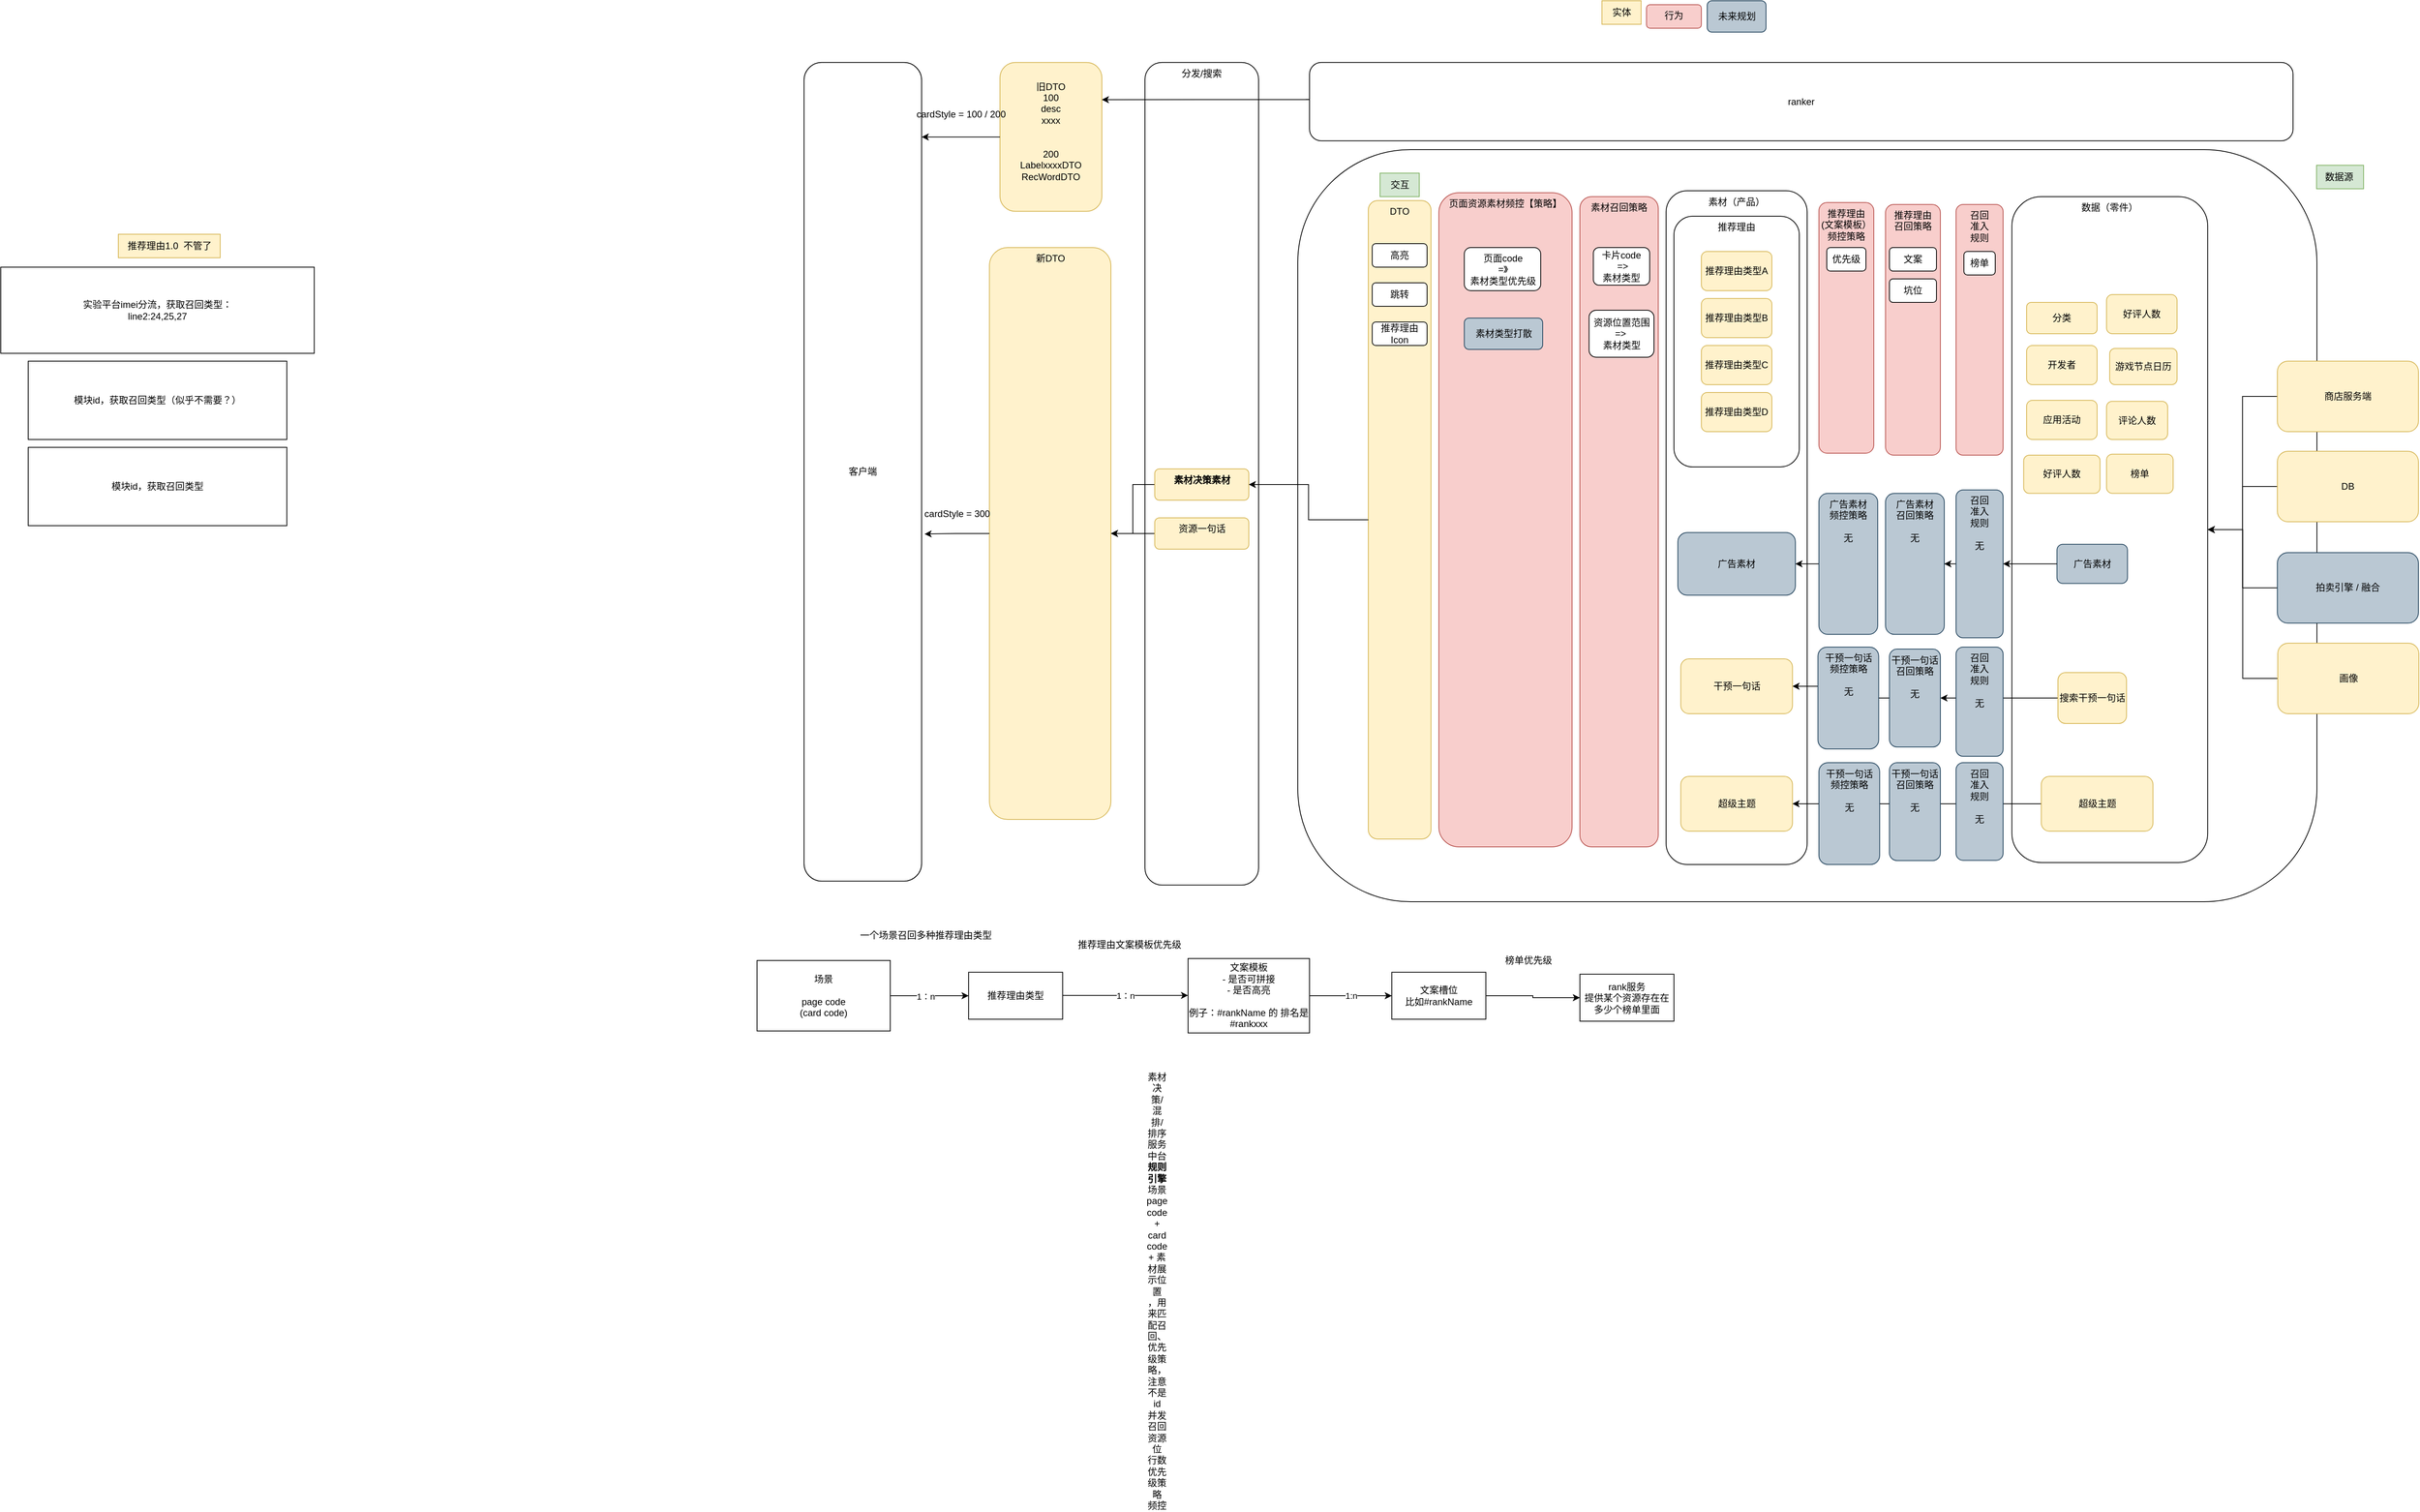 <mxfile version="24.8.6">
  <diagram name="第 1 页" id="8LxZiP1NVyg7wSqTXbnJ">
    <mxGraphModel dx="3703" dy="2252" grid="1" gridSize="10" guides="1" tooltips="1" connect="1" arrows="1" fold="1" page="1" pageScale="1" pageWidth="827" pageHeight="1169" math="0" shadow="0">
      <root>
        <mxCell id="0" />
        <mxCell id="1" parent="0" />
        <mxCell id="1YZOs5OkidO7PdD_BnGx-1" value=" " style="rounded=1;whiteSpace=wrap;html=1;" parent="1" vertex="1">
          <mxGeometry x="160" y="-50" width="1300.47" height="960" as="geometry" />
        </mxCell>
        <mxCell id="3B4yekNZGvFQ_pMUscjl-63" value="素材（产品）" style="rounded=1;whiteSpace=wrap;html=1;align=center;verticalAlign=top;" vertex="1" parent="1">
          <mxGeometry x="630" y="2.5" width="180" height="860" as="geometry" />
        </mxCell>
        <mxCell id="mTAsUbE7UdsPs39N6bfx-13" style="edgeStyle=orthogonalEdgeStyle;rounded=0;orthogonalLoop=1;jettySize=auto;html=1;entryX=1;entryY=0.5;entryDx=0;entryDy=0;" parent="1" source="1YZOs5OkidO7PdD_BnGx-4" target="1YZOs5OkidO7PdD_BnGx-39" edge="1">
          <mxGeometry relative="1" as="geometry" />
        </mxCell>
        <mxCell id="1YZOs5OkidO7PdD_BnGx-4" value="拍卖引擎 / 融合" style="rounded=1;whiteSpace=wrap;html=1;fillColor=#bac8d3;strokeColor=#23445d;" parent="1" vertex="1">
          <mxGeometry x="1410" y="464.38" width="180" height="90" as="geometry" />
        </mxCell>
        <mxCell id="1YZOs5OkidO7PdD_BnGx-7" value="客户端" style="rounded=1;whiteSpace=wrap;html=1;" parent="1" vertex="1">
          <mxGeometry x="-470" y="-161.25" width="150" height="1045" as="geometry" />
        </mxCell>
        <mxCell id="1YZOs5OkidO7PdD_BnGx-11" value="推荐理由" style="rounded=1;whiteSpace=wrap;html=1;align=center;verticalAlign=top;" parent="1" vertex="1">
          <mxGeometry x="640" y="35" width="160" height="320" as="geometry" />
        </mxCell>
        <mxCell id="1YZOs5OkidO7PdD_BnGx-17" value="实验平台imei分流，获取召回类型：&lt;br&gt;line2:24,25,27" style="whiteSpace=wrap;html=1;" parent="1" vertex="1">
          <mxGeometry x="-1495" y="100" width="400" height="110" as="geometry" />
        </mxCell>
        <mxCell id="1YZOs5OkidO7PdD_BnGx-18" value="推荐理由1.0&amp;nbsp; 不管了" style="text;html=1;align=center;verticalAlign=middle;resizable=0;points=[];autosize=1;strokeColor=#d6b656;fillColor=#fff2cc;" parent="1" vertex="1">
          <mxGeometry x="-1345" y="58" width="130" height="30" as="geometry" />
        </mxCell>
        <mxCell id="1YZOs5OkidO7PdD_BnGx-19" value="模块id，获取召回类型（似乎不需要？）" style="whiteSpace=wrap;html=1;" parent="1" vertex="1">
          <mxGeometry x="-1460" y="220" width="330" height="100" as="geometry" />
        </mxCell>
        <mxCell id="1YZOs5OkidO7PdD_BnGx-20" value="模块id，获取召回类型" style="whiteSpace=wrap;html=1;" parent="1" vertex="1">
          <mxGeometry x="-1460" y="330" width="330" height="100" as="geometry" />
        </mxCell>
        <mxCell id="1YZOs5OkidO7PdD_BnGx-24" value="1：n" style="edgeStyle=orthogonalEdgeStyle;rounded=0;orthogonalLoop=1;jettySize=auto;html=1;" parent="1" edge="1">
          <mxGeometry relative="1" as="geometry">
            <mxPoint x="-140" y="1029.57" as="sourcePoint" />
            <mxPoint x="20" y="1029.57" as="targetPoint" />
          </mxGeometry>
        </mxCell>
        <mxCell id="1YZOs5OkidO7PdD_BnGx-26" value="1:n" style="edgeStyle=orthogonalEdgeStyle;rounded=0;orthogonalLoop=1;jettySize=auto;html=1;" parent="1" source="1YZOs5OkidO7PdD_BnGx-23" target="1YZOs5OkidO7PdD_BnGx-25" edge="1">
          <mxGeometry relative="1" as="geometry" />
        </mxCell>
        <mxCell id="1YZOs5OkidO7PdD_BnGx-23" value="文案模板&lt;br&gt;- 是否可拼接&lt;br&gt;- 是否高亮&lt;br&gt;&lt;br&gt;例子：#rankName 的 排名是 #rankxxx" style="whiteSpace=wrap;html=1;" parent="1" vertex="1">
          <mxGeometry x="20" y="982.5" width="155" height="95" as="geometry" />
        </mxCell>
        <mxCell id="1YZOs5OkidO7PdD_BnGx-28" value="" style="edgeStyle=orthogonalEdgeStyle;rounded=0;orthogonalLoop=1;jettySize=auto;html=1;" parent="1" source="1YZOs5OkidO7PdD_BnGx-25" target="1YZOs5OkidO7PdD_BnGx-27" edge="1">
          <mxGeometry relative="1" as="geometry" />
        </mxCell>
        <mxCell id="1YZOs5OkidO7PdD_BnGx-25" value="文案槽位&lt;br&gt;比如#rankName" style="whiteSpace=wrap;html=1;" parent="1" vertex="1">
          <mxGeometry x="280" y="1000" width="120" height="60" as="geometry" />
        </mxCell>
        <mxCell id="1YZOs5OkidO7PdD_BnGx-27" value="rank服务&lt;br&gt;提供某个资源存在在多少个榜单里面" style="whiteSpace=wrap;html=1;" parent="1" vertex="1">
          <mxGeometry x="520" y="1002.5" width="120" height="60" as="geometry" />
        </mxCell>
        <mxCell id="1YZOs5OkidO7PdD_BnGx-30" value="榜单优先级" style="text;html=1;align=center;verticalAlign=middle;resizable=0;points=[];autosize=1;strokeColor=none;fillColor=none;" parent="1" vertex="1">
          <mxGeometry x="414" y="970" width="80" height="30" as="geometry" />
        </mxCell>
        <mxCell id="1YZOs5OkidO7PdD_BnGx-32" value="推荐理由文案模板优先级" style="text;html=1;align=center;verticalAlign=middle;resizable=0;points=[];autosize=1;strokeColor=none;fillColor=none;" parent="1" vertex="1">
          <mxGeometry x="-135" y="950" width="160" height="30" as="geometry" />
        </mxCell>
        <mxCell id="1YZOs5OkidO7PdD_BnGx-35" value="" style="edgeStyle=orthogonalEdgeStyle;rounded=0;orthogonalLoop=1;jettySize=auto;html=1;" parent="1" source="1YZOs5OkidO7PdD_BnGx-33" target="1YZOs5OkidO7PdD_BnGx-34" edge="1">
          <mxGeometry relative="1" as="geometry" />
        </mxCell>
        <mxCell id="1YZOs5OkidO7PdD_BnGx-36" value="1：n" style="edgeLabel;html=1;align=center;verticalAlign=middle;resizable=0;points=[];" parent="1YZOs5OkidO7PdD_BnGx-35" vertex="1" connectable="0">
          <mxGeometry x="-0.1" y="-1" relative="1" as="geometry">
            <mxPoint as="offset" />
          </mxGeometry>
        </mxCell>
        <mxCell id="1YZOs5OkidO7PdD_BnGx-33" value="场景&lt;br&gt;&lt;br&gt;page code&lt;div&gt;(card code)&lt;/div&gt;" style="whiteSpace=wrap;html=1;" parent="1" vertex="1">
          <mxGeometry x="-530" y="985" width="170" height="90" as="geometry" />
        </mxCell>
        <mxCell id="1YZOs5OkidO7PdD_BnGx-34" value="推荐理由类型" style="whiteSpace=wrap;html=1;" parent="1" vertex="1">
          <mxGeometry x="-260" y="1000" width="120" height="60" as="geometry" />
        </mxCell>
        <mxCell id="1YZOs5OkidO7PdD_BnGx-37" value="一个场景召回多种推荐理由类型" style="text;html=1;align=center;verticalAlign=middle;resizable=0;points=[];autosize=1;strokeColor=none;fillColor=none;" parent="1" vertex="1">
          <mxGeometry x="-410" y="938" width="190" height="30" as="geometry" />
        </mxCell>
        <mxCell id="1YZOs5OkidO7PdD_BnGx-39" value="数据（零件）" style="rounded=1;whiteSpace=wrap;html=1;verticalAlign=top;" parent="1" vertex="1">
          <mxGeometry x="1071.25" y="10" width="249.83" height="850" as="geometry" />
        </mxCell>
        <mxCell id="mTAsUbE7UdsPs39N6bfx-20" style="edgeStyle=orthogonalEdgeStyle;rounded=0;orthogonalLoop=1;jettySize=auto;html=1;entryX=1;entryY=0.5;entryDx=0;entryDy=0;" parent="1" source="1YZOs5OkidO7PdD_BnGx-44" target="1YZOs5OkidO7PdD_BnGx-39" edge="1">
          <mxGeometry relative="1" as="geometry" />
        </mxCell>
        <mxCell id="1YZOs5OkidO7PdD_BnGx-44" value="DB" style="rounded=1;whiteSpace=wrap;html=1;fillColor=#fff2cc;strokeColor=#d6b656;" parent="1" vertex="1">
          <mxGeometry x="1410" y="335" width="180" height="90" as="geometry" />
        </mxCell>
        <mxCell id="1YZOs5OkidO7PdD_BnGx-54" value="&lt;br style=&quot;text-wrap: wrap;&quot;&gt;&lt;span style=&quot;text-wrap: wrap;&quot;&gt;素材决策/混排/排序服务 中台&lt;/span&gt;&lt;br style=&quot;text-wrap: wrap;&quot;&gt;&lt;b style=&quot;text-wrap: wrap;&quot;&gt;规则引擎&lt;/b&gt;&lt;br style=&quot;text-wrap: wrap;&quot;&gt;&lt;span style=&quot;text-wrap: wrap;&quot;&gt;场景 page code + card code + 素材展示位置&lt;/span&gt;&lt;br style=&quot;text-wrap: wrap;&quot;&gt;&lt;span style=&quot;text-wrap: wrap;&quot;&gt;，用来匹配召回、优先级策略，注意不是id&lt;/span&gt;&lt;br style=&quot;text-wrap: wrap;&quot;&gt;&lt;span style=&quot;text-wrap: wrap;&quot;&gt;并发召回&lt;/span&gt;&lt;br style=&quot;text-wrap: wrap;&quot;&gt;&lt;span style=&quot;text-wrap: wrap;&quot;&gt;资源位&lt;/span&gt;&lt;br style=&quot;text-wrap: wrap;&quot;&gt;&lt;span style=&quot;text-wrap: wrap;&quot;&gt;行数&lt;/span&gt;&lt;br style=&quot;text-wrap: wrap;&quot;&gt;&lt;span style=&quot;text-wrap: wrap;&quot;&gt;优先级策略&lt;/span&gt;&lt;br style=&quot;text-wrap: wrap;&quot;&gt;&lt;span style=&quot;text-wrap: wrap;&quot;&gt;频控&lt;/span&gt;" style="text;html=1;align=center;verticalAlign=middle;resizable=0;points=[];autosize=1;strokeColor=none;fillColor=none;" parent="1" vertex="1">
          <mxGeometry x="-150" y="1320" width="260" height="160" as="geometry" />
        </mxCell>
        <mxCell id="1YZOs5OkidO7PdD_BnGx-58" value="广告素材" style="rounded=1;whiteSpace=wrap;html=1;fillColor=#bac8d3;strokeColor=#23445d;" parent="1" vertex="1">
          <mxGeometry x="645" y="438.75" width="150" height="80" as="geometry" />
        </mxCell>
        <mxCell id="mTAsUbE7UdsPs39N6bfx-2" value="行为" style="rounded=1;whiteSpace=wrap;html=1;verticalAlign=top;fillColor=#f8cecc;strokeColor=#b85450;" parent="1" vertex="1">
          <mxGeometry x="605" y="-235" width="70" height="30" as="geometry" />
        </mxCell>
        <mxCell id="1YZOs5OkidO7PdD_BnGx-67" value="榜单" style="rounded=1;whiteSpace=wrap;html=1;fillColor=#fff2cc;strokeColor=#d6b656;" parent="1" vertex="1">
          <mxGeometry x="1192" y="338.75" width="85" height="50" as="geometry" />
        </mxCell>
        <mxCell id="1YZOs5OkidO7PdD_BnGx-69" value="分类" style="rounded=1;whiteSpace=wrap;html=1;fillColor=#fff2cc;strokeColor=#d6b656;" parent="1" vertex="1">
          <mxGeometry x="1090" y="145" width="90" height="40" as="geometry" />
        </mxCell>
        <mxCell id="3B4yekNZGvFQ_pMUscjl-15" style="edgeStyle=orthogonalEdgeStyle;rounded=0;orthogonalLoop=1;jettySize=auto;html=1;entryX=1;entryY=0.5;entryDx=0;entryDy=0;" edge="1" parent="1" source="3B4yekNZGvFQ_pMUscjl-22" target="mTAsUbE7UdsPs39N6bfx-82">
          <mxGeometry relative="1" as="geometry" />
        </mxCell>
        <mxCell id="3B4yekNZGvFQ_pMUscjl-27" style="edgeStyle=orthogonalEdgeStyle;rounded=0;orthogonalLoop=1;jettySize=auto;html=1;entryX=1;entryY=0.5;entryDx=0;entryDy=0;" edge="1" parent="1" source="1YZOs5OkidO7PdD_BnGx-78" target="3B4yekNZGvFQ_pMUscjl-22">
          <mxGeometry relative="1" as="geometry">
            <Array as="points">
              <mxPoint x="1100" y="650" />
              <mxPoint x="1100" y="650" />
            </Array>
          </mxGeometry>
        </mxCell>
        <mxCell id="1YZOs5OkidO7PdD_BnGx-78" value="搜索干预一句话" style="rounded=1;whiteSpace=wrap;html=1;fillColor=#fff2cc;strokeColor=#d6b656;" parent="1" vertex="1">
          <mxGeometry x="1130" y="617.5" width="87.5" height="65" as="geometry" />
        </mxCell>
        <mxCell id="mTAsUbE7UdsPs39N6bfx-10" value="素材召回策略" style="rounded=1;whiteSpace=wrap;html=1;verticalAlign=top;fillColor=#f8cecc;strokeColor=#b85450;" parent="1" vertex="1">
          <mxGeometry x="520" y="10" width="100" height="830" as="geometry" />
        </mxCell>
        <mxCell id="mTAsUbE7UdsPs39N6bfx-14" value="数据源&amp;nbsp;" style="text;html=1;align=center;verticalAlign=middle;resizable=0;points=[];autosize=1;strokeColor=#82b366;fillColor=#d5e8d4;" parent="1" vertex="1">
          <mxGeometry x="1460" y="-30" width="60" height="30" as="geometry" />
        </mxCell>
        <mxCell id="mTAsUbE7UdsPs39N6bfx-16" value="推荐理由&lt;br&gt;召回策略" style="rounded=1;whiteSpace=wrap;html=1;verticalAlign=top;fillColor=#f8cecc;strokeColor=#b85450;" parent="1" vertex="1">
          <mxGeometry x="910" y="20" width="70" height="320" as="geometry" />
        </mxCell>
        <mxCell id="mTAsUbE7UdsPs39N6bfx-22" value="应用活动" style="rounded=1;whiteSpace=wrap;html=1;fillColor=#fff2cc;strokeColor=#d6b656;" parent="1" vertex="1">
          <mxGeometry x="1090" y="270" width="90" height="50" as="geometry" />
        </mxCell>
        <mxCell id="mTAsUbE7UdsPs39N6bfx-25" value="实体" style="text;html=1;align=center;verticalAlign=middle;resizable=0;points=[];autosize=1;strokeColor=#d6b656;fillColor=#fff2cc;" parent="1" vertex="1">
          <mxGeometry x="548.12" y="-240" width="50" height="30" as="geometry" />
        </mxCell>
        <mxCell id="mTAsUbE7UdsPs39N6bfx-26" value="页面资源素材频控【策略】" style="rounded=1;whiteSpace=wrap;html=1;verticalAlign=top;fillColor=#f8cecc;strokeColor=#b85450;" parent="1" vertex="1">
          <mxGeometry x="340" y="5" width="170" height="835" as="geometry" />
        </mxCell>
        <mxCell id="mTAsUbE7UdsPs39N6bfx-28" value="页面code&lt;br&gt;=》&lt;br&gt;素材类型优先级" style="rounded=1;whiteSpace=wrap;html=1;" parent="1" vertex="1">
          <mxGeometry x="372.5" y="75" width="97.5" height="55" as="geometry" />
        </mxCell>
        <mxCell id="mTAsUbE7UdsPs39N6bfx-29" value="DTO" style="rounded=1;whiteSpace=wrap;html=1;verticalAlign=top;fillColor=#fff2cc;strokeColor=#d6b656;" parent="1" vertex="1">
          <mxGeometry x="250" y="15" width="80" height="815" as="geometry" />
        </mxCell>
        <mxCell id="mTAsUbE7UdsPs39N6bfx-30" value="交互" style="text;html=1;align=center;verticalAlign=middle;resizable=0;points=[];autosize=1;strokeColor=#82b366;fillColor=#d5e8d4;" parent="1" vertex="1">
          <mxGeometry x="265" y="-20" width="50" height="30" as="geometry" />
        </mxCell>
        <mxCell id="mTAsUbE7UdsPs39N6bfx-32" value="推荐理由&lt;br&gt;(文案模板）&lt;br&gt;频控策略" style="rounded=1;whiteSpace=wrap;html=1;verticalAlign=top;fillColor=#f8cecc;strokeColor=#b85450;" parent="1" vertex="1">
          <mxGeometry x="825" y="17.5" width="70" height="320" as="geometry" />
        </mxCell>
        <mxCell id="mTAsUbE7UdsPs39N6bfx-33" value="优先级" style="rounded=1;whiteSpace=wrap;html=1;" parent="1" vertex="1">
          <mxGeometry x="835" y="75" width="50" height="30" as="geometry" />
        </mxCell>
        <mxCell id="mTAsUbE7UdsPs39N6bfx-35" value="素材类型打散" style="rounded=1;whiteSpace=wrap;html=1;fillColor=#bac8d3;strokeColor=#23445d;" parent="1" vertex="1">
          <mxGeometry x="372.5" y="165" width="100" height="40" as="geometry" />
        </mxCell>
        <mxCell id="mTAsUbE7UdsPs39N6bfx-36" value="推荐理由类型A" style="rounded=1;whiteSpace=wrap;html=1;fillColor=#fff2cc;strokeColor=#d6b656;" parent="1" vertex="1">
          <mxGeometry x="675" y="80" width="90" height="50" as="geometry" />
        </mxCell>
        <mxCell id="mTAsUbE7UdsPs39N6bfx-37" value="推荐理由类型B" style="rounded=1;whiteSpace=wrap;html=1;fillColor=#fff2cc;strokeColor=#d6b656;" parent="1" vertex="1">
          <mxGeometry x="675" y="140" width="90" height="50" as="geometry" />
        </mxCell>
        <mxCell id="mTAsUbE7UdsPs39N6bfx-39" value="文案" style="rounded=1;whiteSpace=wrap;html=1;" parent="1" vertex="1">
          <mxGeometry x="915" y="75" width="60" height="30" as="geometry" />
        </mxCell>
        <mxCell id="mTAsUbE7UdsPs39N6bfx-42" value="坑位" style="rounded=1;whiteSpace=wrap;html=1;" parent="1" vertex="1">
          <mxGeometry x="915" y="115" width="60" height="30" as="geometry" />
        </mxCell>
        <mxCell id="mTAsUbE7UdsPs39N6bfx-45" value="分发/搜索" style="rounded=1;whiteSpace=wrap;html=1;verticalAlign=top;" parent="1" vertex="1">
          <mxGeometry x="-35" y="-161.25" width="145" height="1050" as="geometry" />
        </mxCell>
        <mxCell id="mTAsUbE7UdsPs39N6bfx-46" value="未来规划" style="rounded=1;whiteSpace=wrap;html=1;fillColor=#bac8d3;strokeColor=#23445d;" parent="1" vertex="1">
          <mxGeometry x="682.5" y="-240" width="75" height="40" as="geometry" />
        </mxCell>
        <mxCell id="mTAsUbE7UdsPs39N6bfx-51" value="跳转" style="rounded=1;whiteSpace=wrap;html=1;" parent="1" vertex="1">
          <mxGeometry x="255" y="120" width="70" height="30" as="geometry" />
        </mxCell>
        <mxCell id="mTAsUbE7UdsPs39N6bfx-52" value="高亮" style="rounded=1;whiteSpace=wrap;html=1;" parent="1" vertex="1">
          <mxGeometry x="255" y="70" width="70" height="30" as="geometry" />
        </mxCell>
        <mxCell id="mTAsUbE7UdsPs39N6bfx-53" value="推荐理由&lt;br&gt;Icon" style="rounded=1;whiteSpace=wrap;html=1;" parent="1" vertex="1">
          <mxGeometry x="255" y="170" width="70" height="30" as="geometry" />
        </mxCell>
        <mxCell id="mTAsUbE7UdsPs39N6bfx-54" value="推荐理由类型C" style="rounded=1;whiteSpace=wrap;html=1;fillColor=#fff2cc;strokeColor=#d6b656;" parent="1" vertex="1">
          <mxGeometry x="675" y="200" width="90" height="50" as="geometry" />
        </mxCell>
        <mxCell id="mTAsUbE7UdsPs39N6bfx-55" value="推荐理由类型D" style="rounded=1;whiteSpace=wrap;html=1;fillColor=#fff2cc;strokeColor=#d6b656;" parent="1" vertex="1">
          <mxGeometry x="675" y="260" width="90" height="50" as="geometry" />
        </mxCell>
        <mxCell id="mTAsUbE7UdsPs39N6bfx-57" value="召回&lt;br&gt;准入&lt;br&gt;规则" style="rounded=1;whiteSpace=wrap;html=1;verticalAlign=top;fillColor=#f8cecc;strokeColor=#b85450;" parent="1" vertex="1">
          <mxGeometry x="1000" y="20" width="60" height="320" as="geometry" />
        </mxCell>
        <mxCell id="mTAsUbE7UdsPs39N6bfx-61" value="游戏节点日历" style="rounded=1;whiteSpace=wrap;html=1;fillColor=#fff2cc;strokeColor=#d6b656;" parent="1" vertex="1">
          <mxGeometry x="1196" y="203.75" width="86" height="46.25" as="geometry" />
        </mxCell>
        <mxCell id="mTAsUbE7UdsPs39N6bfx-68" value="旧DTO&lt;br&gt;100&lt;br&gt;desc&lt;br&gt;xxxx&lt;br&gt;&lt;br&gt;&lt;br&gt;200&lt;br&gt;LabelxxxxDTO&lt;br&gt;RecWordDTO&lt;div&gt;&lt;br/&gt;&lt;/div&gt;" style="rounded=1;whiteSpace=wrap;html=1;fillColor=#fff2cc;strokeColor=#d6b656;" parent="1" vertex="1">
          <mxGeometry x="-220" y="-161.25" width="130" height="190" as="geometry" />
        </mxCell>
        <mxCell id="mTAsUbE7UdsPs39N6bfx-70" value="新DTO" style="rounded=1;whiteSpace=wrap;html=1;verticalAlign=top;fillColor=#fff2cc;strokeColor=#d6b656;" parent="1" vertex="1">
          <mxGeometry x="-233.46" y="75" width="155" height="730" as="geometry" />
        </mxCell>
        <mxCell id="3B4yekNZGvFQ_pMUscjl-6" style="edgeStyle=orthogonalEdgeStyle;rounded=0;orthogonalLoop=1;jettySize=auto;html=1;entryX=1;entryY=0.5;entryDx=0;entryDy=0;" edge="1" parent="1" source="mTAsUbE7UdsPs39N6bfx-71" target="1YZOs5OkidO7PdD_BnGx-39">
          <mxGeometry relative="1" as="geometry" />
        </mxCell>
        <mxCell id="mTAsUbE7UdsPs39N6bfx-71" value="画像" style="rounded=1;whiteSpace=wrap;html=1;fillColor=#fff2cc;strokeColor=#d6b656;" parent="1" vertex="1">
          <mxGeometry x="1410.5" y="580" width="180" height="90" as="geometry" />
        </mxCell>
        <mxCell id="3B4yekNZGvFQ_pMUscjl-46" style="edgeStyle=orthogonalEdgeStyle;rounded=0;orthogonalLoop=1;jettySize=auto;html=1;entryX=1;entryY=0.5;entryDx=0;entryDy=0;" edge="1" parent="1" source="mTAsUbE7UdsPs39N6bfx-65" target="mTAsUbE7UdsPs39N6bfx-70">
          <mxGeometry relative="1" as="geometry" />
        </mxCell>
        <mxCell id="mTAsUbE7UdsPs39N6bfx-65" value="资源一句话" style="rounded=1;whiteSpace=wrap;html=1;verticalAlign=top;fillColor=#fff2cc;strokeColor=#d6b656;" parent="1" vertex="1">
          <mxGeometry x="-22.5" y="420" width="120" height="40" as="geometry" />
        </mxCell>
        <mxCell id="3B4yekNZGvFQ_pMUscjl-47" style="edgeStyle=orthogonalEdgeStyle;rounded=0;orthogonalLoop=1;jettySize=auto;html=1;entryX=1;entryY=0.5;entryDx=0;entryDy=0;" edge="1" parent="1" source="mTAsUbE7UdsPs39N6bfx-72" target="mTAsUbE7UdsPs39N6bfx-70">
          <mxGeometry relative="1" as="geometry" />
        </mxCell>
        <mxCell id="mTAsUbE7UdsPs39N6bfx-72" value="&lt;b&gt;素材决策素材&lt;/b&gt;" style="rounded=1;whiteSpace=wrap;html=1;verticalAlign=top;fillColor=#fff2cc;strokeColor=#d6b656;" parent="1" vertex="1">
          <mxGeometry x="-22.5" y="357.5" width="120" height="40" as="geometry" />
        </mxCell>
        <mxCell id="mTAsUbE7UdsPs39N6bfx-74" value="好评人数" style="rounded=1;whiteSpace=wrap;html=1;fillColor=#fff2cc;strokeColor=#d6b656;" parent="1" vertex="1">
          <mxGeometry x="1086.25" y="340" width="97.5" height="48.75" as="geometry" />
        </mxCell>
        <mxCell id="mTAsUbE7UdsPs39N6bfx-75" value="评论人数&lt;span style=&quot;color: rgba(0, 0, 0, 0); font-family: monospace; font-size: 0px; text-align: start; text-wrap: nowrap;&quot;&gt;%3CmxGraphModel%3E%3Croot%3E%3CmxCell%20id%3D%220%22%2F%3E%3CmxCell%20id%3D%221%22%20parent%3D%220%22%2F%3E%3CmxCell%20id%3D%222%22%20value%3D%22%E5%A5%BD%E8%AF%84%E4%BA%BA%E6%95%B0%22%20style%3D%22rounded%3D1%3BwhiteSpace%3Dwrap%3Bhtml%3D1%3BfillColor%3D%23fff2cc%3BstrokeColor%3D%23d6b656%3B%22%20vertex%3D%221%22%20parent%3D%221%22%3E%3CmxGeometry%20x%3D%221032.5%22%20y%3D%22554.38%22%20width%3D%2297.5%22%20height%3D%2248.75%22%20as%3D%22geometry%22%2F%3E%3C%2FmxCell%3E%3C%2Froot%3E%3C%2FmxGraphModel%3E&lt;/span&gt;" style="rounded=1;whiteSpace=wrap;html=1;fillColor=#fff2cc;strokeColor=#d6b656;" parent="1" vertex="1">
          <mxGeometry x="1192" y="271.25" width="78" height="48.75" as="geometry" />
        </mxCell>
        <mxCell id="mTAsUbE7UdsPs39N6bfx-77" value="开发者" style="rounded=1;whiteSpace=wrap;html=1;fillColor=#fff2cc;strokeColor=#d6b656;" parent="1" vertex="1">
          <mxGeometry x="1090" y="200" width="90" height="50" as="geometry" />
        </mxCell>
        <mxCell id="mTAsUbE7UdsPs39N6bfx-78" value="好评人数" style="rounded=1;whiteSpace=wrap;html=1;fillColor=#fff2cc;strokeColor=#d6b656;" parent="1" vertex="1">
          <mxGeometry x="1192" y="135" width="90" height="50" as="geometry" />
        </mxCell>
        <mxCell id="mTAsUbE7UdsPs39N6bfx-82" value="干预一句话" style="rounded=1;whiteSpace=wrap;html=1;fillColor=#fff2cc;strokeColor=#d6b656;" parent="1" vertex="1">
          <mxGeometry x="648.75" y="600" width="142.5" height="70" as="geometry" />
        </mxCell>
        <mxCell id="3B4yekNZGvFQ_pMUscjl-16" style="edgeStyle=orthogonalEdgeStyle;rounded=0;orthogonalLoop=1;jettySize=auto;html=1;entryX=1;entryY=0.5;entryDx=0;entryDy=0;" edge="1" parent="1" source="3B4yekNZGvFQ_pMUscjl-19" target="1YZOs5OkidO7PdD_BnGx-58">
          <mxGeometry relative="1" as="geometry" />
        </mxCell>
        <mxCell id="3B4yekNZGvFQ_pMUscjl-26" style="edgeStyle=orthogonalEdgeStyle;rounded=0;orthogonalLoop=1;jettySize=auto;html=1;entryX=1;entryY=0.5;entryDx=0;entryDy=0;" edge="1" parent="1" source="3B4yekNZGvFQ_pMUscjl-55" target="3B4yekNZGvFQ_pMUscjl-18">
          <mxGeometry relative="1" as="geometry" />
        </mxCell>
        <mxCell id="3B4yekNZGvFQ_pMUscjl-13" value="广告素材" style="rounded=1;whiteSpace=wrap;html=1;fillColor=#bac8d3;strokeColor=#23445d;" vertex="1" parent="1">
          <mxGeometry x="1128.75" y="453.75" width="90" height="50" as="geometry" />
        </mxCell>
        <mxCell id="3B4yekNZGvFQ_pMUscjl-18" value="广告素材&lt;br&gt;召回策略&lt;br&gt;&lt;br&gt;无" style="rounded=1;whiteSpace=wrap;html=1;verticalAlign=top;fillColor=#bac8d3;strokeColor=#23445d;" vertex="1" parent="1">
          <mxGeometry x="910" y="388.75" width="75" height="180" as="geometry" />
        </mxCell>
        <mxCell id="3B4yekNZGvFQ_pMUscjl-19" value="广告素材&lt;br&gt;频控策略&lt;br&gt;&lt;br&gt;无" style="rounded=1;whiteSpace=wrap;html=1;verticalAlign=top;fillColor=#bac8d3;strokeColor=#23445d;" vertex="1" parent="1">
          <mxGeometry x="825" y="388.75" width="75" height="180" as="geometry" />
        </mxCell>
        <mxCell id="3B4yekNZGvFQ_pMUscjl-21" value="干预一句话&lt;br&gt;频控策略&lt;br&gt;&lt;br&gt;无" style="rounded=1;whiteSpace=wrap;html=1;verticalAlign=top;fillColor=#bac8d3;strokeColor=#23445d;" vertex="1" parent="1">
          <mxGeometry x="823.75" y="585" width="77.5" height="130" as="geometry" />
        </mxCell>
        <mxCell id="3B4yekNZGvFQ_pMUscjl-22" value="干预一句话&lt;br&gt;召回策略&lt;br&gt;&lt;br&gt;无" style="rounded=1;whiteSpace=wrap;html=1;verticalAlign=top;fillColor=#bac8d3;strokeColor=#23445d;" vertex="1" parent="1">
          <mxGeometry x="915" y="587.5" width="65" height="125" as="geometry" />
        </mxCell>
        <mxCell id="3B4yekNZGvFQ_pMUscjl-24" value="卡片code&lt;br&gt;&amp;nbsp;=&amp;gt;&lt;br&gt;素材类型" style="rounded=1;whiteSpace=wrap;html=1;" vertex="1" parent="1">
          <mxGeometry x="537.18" y="75" width="71.88" height="48" as="geometry" />
        </mxCell>
        <mxCell id="3B4yekNZGvFQ_pMUscjl-25" value="资源位置范围&lt;br&gt;=&amp;gt;&amp;nbsp;&lt;br&gt;素材类型" style="rounded=1;whiteSpace=wrap;html=1;" vertex="1" parent="1">
          <mxGeometry x="531.71" y="155" width="82.82" height="60" as="geometry" />
        </mxCell>
        <mxCell id="3B4yekNZGvFQ_pMUscjl-28" value="超级主题" style="rounded=1;whiteSpace=wrap;html=1;fillColor=#fff2cc;strokeColor=#d6b656;" vertex="1" parent="1">
          <mxGeometry x="648.75" y="750" width="142.5" height="70" as="geometry" />
        </mxCell>
        <mxCell id="3B4yekNZGvFQ_pMUscjl-35" style="edgeStyle=orthogonalEdgeStyle;rounded=0;orthogonalLoop=1;jettySize=auto;html=1;entryX=1;entryY=0.5;entryDx=0;entryDy=0;" edge="1" parent="1" source="mTAsUbE7UdsPs39N6bfx-29" target="mTAsUbE7UdsPs39N6bfx-72">
          <mxGeometry relative="1" as="geometry" />
        </mxCell>
        <mxCell id="3B4yekNZGvFQ_pMUscjl-38" style="edgeStyle=orthogonalEdgeStyle;rounded=0;orthogonalLoop=1;jettySize=auto;html=1;entryX=1.001;entryY=0.091;entryDx=0;entryDy=0;entryPerimeter=0;" edge="1" parent="1" source="mTAsUbE7UdsPs39N6bfx-68" target="1YZOs5OkidO7PdD_BnGx-7">
          <mxGeometry relative="1" as="geometry" />
        </mxCell>
        <mxCell id="3B4yekNZGvFQ_pMUscjl-39" style="edgeStyle=orthogonalEdgeStyle;rounded=0;orthogonalLoop=1;jettySize=auto;html=1;entryX=1.025;entryY=0.576;entryDx=0;entryDy=0;entryPerimeter=0;" edge="1" parent="1" source="mTAsUbE7UdsPs39N6bfx-70" target="1YZOs5OkidO7PdD_BnGx-7">
          <mxGeometry relative="1" as="geometry" />
        </mxCell>
        <mxCell id="3B4yekNZGvFQ_pMUscjl-42" style="edgeStyle=orthogonalEdgeStyle;rounded=0;orthogonalLoop=1;jettySize=auto;html=1;entryX=1;entryY=0.25;entryDx=0;entryDy=0;" edge="1" parent="1" target="mTAsUbE7UdsPs39N6bfx-68">
          <mxGeometry relative="1" as="geometry">
            <mxPoint x="170" y="-114" as="sourcePoint" />
            <mxPoint x="-15" y="-76.25" as="targetPoint" />
            <Array as="points">
              <mxPoint x="250" y="-114" />
              <mxPoint x="-15" y="-114" />
            </Array>
          </mxGeometry>
        </mxCell>
        <mxCell id="3B4yekNZGvFQ_pMUscjl-41" value="ranker" style="rounded=1;whiteSpace=wrap;html=1;" vertex="1" parent="1">
          <mxGeometry x="175" y="-161.25" width="1255" height="100" as="geometry" />
        </mxCell>
        <mxCell id="3B4yekNZGvFQ_pMUscjl-44" value="cardStyle = 100 / 200" style="text;html=1;align=center;verticalAlign=middle;resizable=0;points=[];autosize=1;strokeColor=none;fillColor=none;" vertex="1" parent="1">
          <mxGeometry x="-340" y="-110" width="140" height="30" as="geometry" />
        </mxCell>
        <mxCell id="3B4yekNZGvFQ_pMUscjl-45" value="cardStyle = 300" style="text;html=1;align=center;verticalAlign=middle;resizable=0;points=[];autosize=1;strokeColor=none;fillColor=none;" vertex="1" parent="1">
          <mxGeometry x="-330" y="400" width="110" height="30" as="geometry" />
        </mxCell>
        <mxCell id="3B4yekNZGvFQ_pMUscjl-62" style="edgeStyle=orthogonalEdgeStyle;rounded=0;orthogonalLoop=1;jettySize=auto;html=1;entryX=1;entryY=0.5;entryDx=0;entryDy=0;" edge="1" parent="1" source="3B4yekNZGvFQ_pMUscjl-48" target="3B4yekNZGvFQ_pMUscjl-28">
          <mxGeometry relative="1" as="geometry" />
        </mxCell>
        <mxCell id="3B4yekNZGvFQ_pMUscjl-48" value="超级主题" style="rounded=1;whiteSpace=wrap;html=1;fillColor=#fff2cc;strokeColor=#d6b656;" vertex="1" parent="1">
          <mxGeometry x="1108.75" y="750" width="142.5" height="70" as="geometry" />
        </mxCell>
        <mxCell id="3B4yekNZGvFQ_pMUscjl-53" style="edgeStyle=orthogonalEdgeStyle;rounded=0;orthogonalLoop=1;jettySize=auto;html=1;entryX=1;entryY=0.5;entryDx=0;entryDy=0;" edge="1" parent="1" source="3B4yekNZGvFQ_pMUscjl-52" target="1YZOs5OkidO7PdD_BnGx-39">
          <mxGeometry relative="1" as="geometry" />
        </mxCell>
        <mxCell id="3B4yekNZGvFQ_pMUscjl-52" value="商店服务端" style="rounded=1;whiteSpace=wrap;html=1;fillColor=#fff2cc;strokeColor=#d6b656;" vertex="1" parent="1">
          <mxGeometry x="1410" y="220" width="180" height="90" as="geometry" />
        </mxCell>
        <mxCell id="3B4yekNZGvFQ_pMUscjl-56" value="榜单" style="rounded=1;whiteSpace=wrap;html=1;" vertex="1" parent="1">
          <mxGeometry x="1010" y="80" width="40" height="30" as="geometry" />
        </mxCell>
        <mxCell id="3B4yekNZGvFQ_pMUscjl-57" value="" style="edgeStyle=orthogonalEdgeStyle;rounded=0;orthogonalLoop=1;jettySize=auto;html=1;entryX=1;entryY=0.5;entryDx=0;entryDy=0;" edge="1" parent="1" source="3B4yekNZGvFQ_pMUscjl-13" target="3B4yekNZGvFQ_pMUscjl-55">
          <mxGeometry relative="1" as="geometry">
            <mxPoint x="1129" y="479" as="sourcePoint" />
            <mxPoint x="985" y="479" as="targetPoint" />
          </mxGeometry>
        </mxCell>
        <mxCell id="3B4yekNZGvFQ_pMUscjl-55" value="召回&lt;br&gt;准入&lt;br&gt;规则&lt;br&gt;&lt;br&gt;无" style="rounded=1;whiteSpace=wrap;html=1;verticalAlign=top;fillColor=#bac8d3;strokeColor=#23445d;" vertex="1" parent="1">
          <mxGeometry x="1000" y="384.38" width="60" height="188.75" as="geometry" />
        </mxCell>
        <mxCell id="3B4yekNZGvFQ_pMUscjl-58" value="召回&lt;br&gt;准入&lt;br&gt;规则&lt;br&gt;&lt;br&gt;无" style="rounded=1;whiteSpace=wrap;html=1;verticalAlign=top;fillColor=#bac8d3;strokeColor=#23445d;" vertex="1" parent="1">
          <mxGeometry x="1000" y="585" width="60" height="139.38" as="geometry" />
        </mxCell>
        <mxCell id="3B4yekNZGvFQ_pMUscjl-61" value="召回&lt;br&gt;准入&lt;br&gt;规则&lt;br&gt;&lt;br&gt;无" style="rounded=1;whiteSpace=wrap;html=1;verticalAlign=top;fillColor=#bac8d3;strokeColor=#23445d;" vertex="1" parent="1">
          <mxGeometry x="1000" y="732.5" width="60" height="124.69" as="geometry" />
        </mxCell>
        <mxCell id="3B4yekNZGvFQ_pMUscjl-31" value="干预一句话&lt;br&gt;召回策略&lt;br&gt;&lt;br&gt;无" style="rounded=1;whiteSpace=wrap;html=1;verticalAlign=top;fillColor=#bac8d3;strokeColor=#23445d;" vertex="1" parent="1">
          <mxGeometry x="915" y="732.5" width="65" height="125" as="geometry" />
        </mxCell>
        <mxCell id="3B4yekNZGvFQ_pMUscjl-29" value="干预一句话&lt;br&gt;频控策略&lt;br&gt;&lt;br&gt;无" style="rounded=1;whiteSpace=wrap;html=1;verticalAlign=top;fillColor=#bac8d3;strokeColor=#23445d;" vertex="1" parent="1">
          <mxGeometry x="825" y="732.5" width="77.5" height="130" as="geometry" />
        </mxCell>
      </root>
    </mxGraphModel>
  </diagram>
</mxfile>
